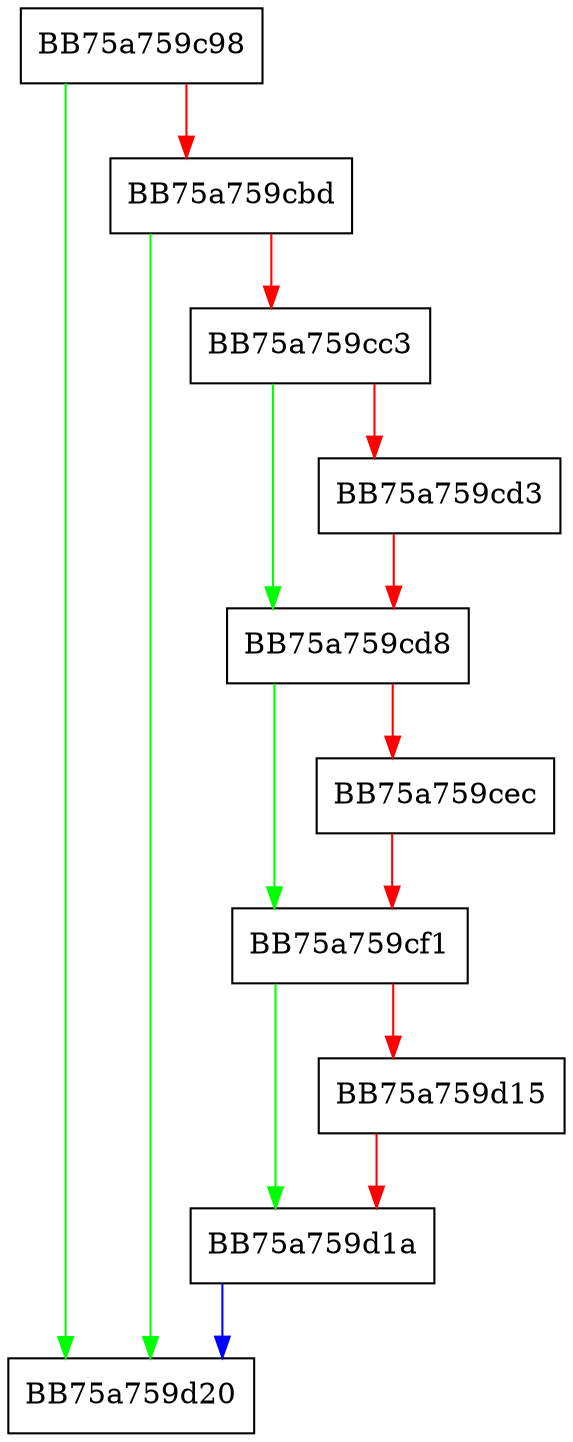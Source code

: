 digraph freeIdNode {
  node [shape="box"];
  graph [splines=ortho];
  BB75a759c98 -> BB75a759d20 [color="green"];
  BB75a759c98 -> BB75a759cbd [color="red"];
  BB75a759cbd -> BB75a759d20 [color="green"];
  BB75a759cbd -> BB75a759cc3 [color="red"];
  BB75a759cc3 -> BB75a759cd8 [color="green"];
  BB75a759cc3 -> BB75a759cd3 [color="red"];
  BB75a759cd3 -> BB75a759cd8 [color="red"];
  BB75a759cd8 -> BB75a759cf1 [color="green"];
  BB75a759cd8 -> BB75a759cec [color="red"];
  BB75a759cec -> BB75a759cf1 [color="red"];
  BB75a759cf1 -> BB75a759d1a [color="green"];
  BB75a759cf1 -> BB75a759d15 [color="red"];
  BB75a759d15 -> BB75a759d1a [color="red"];
  BB75a759d1a -> BB75a759d20 [color="blue"];
}